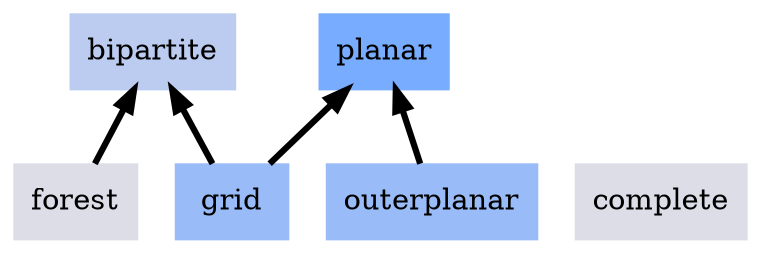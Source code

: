 digraph local_loZ5LD {
	node [color=lightblue2 style=filled]
	margin=0.04 size="6,6"
	rankdir = BT
	"n_JngPPm" [label="forest" URL="/parameters/html/JngPPm" color="#dddde8" shape=box]
	"n_cLHJkW" [label="bipartite" URL="/parameters/html/cLHJkW" color="#bbccf0" shape=box]
	"n_EhdXNA" [label="complete" URL="/parameters/html/EhdXNA" color="#dddde8" shape=box]
	"n_lfYXuK" [label="grid" URL="/parameters/html/lfYXuK" color="#99bcf8" shape=box]
	"n_loZ5LD" [label="planar" URL="/parameters/html/loZ5LD" color="#78acff" shape=box]
	"n_0oCyaG" [label="outerplanar" URL="/parameters/html/0oCyaG" color="#99bcf8" shape=box]
	"n_0oCyaG" -> "n_loZ5LD" [label="" decorate=true lblstyle="above, sloped" weight="100" penwidth="3.0"]
	"n_lfYXuK" -> "n_cLHJkW" [label="" decorate=true lblstyle="above, sloped" weight="100" penwidth="3.0"]
	"n_lfYXuK" -> "n_loZ5LD" [label="" decorate=true lblstyle="above, sloped" weight="100" penwidth="3.0"]
	"n_JngPPm" -> "n_cLHJkW" [label="" decorate=true lblstyle="above, sloped" weight="100" penwidth="3.0"]
}
